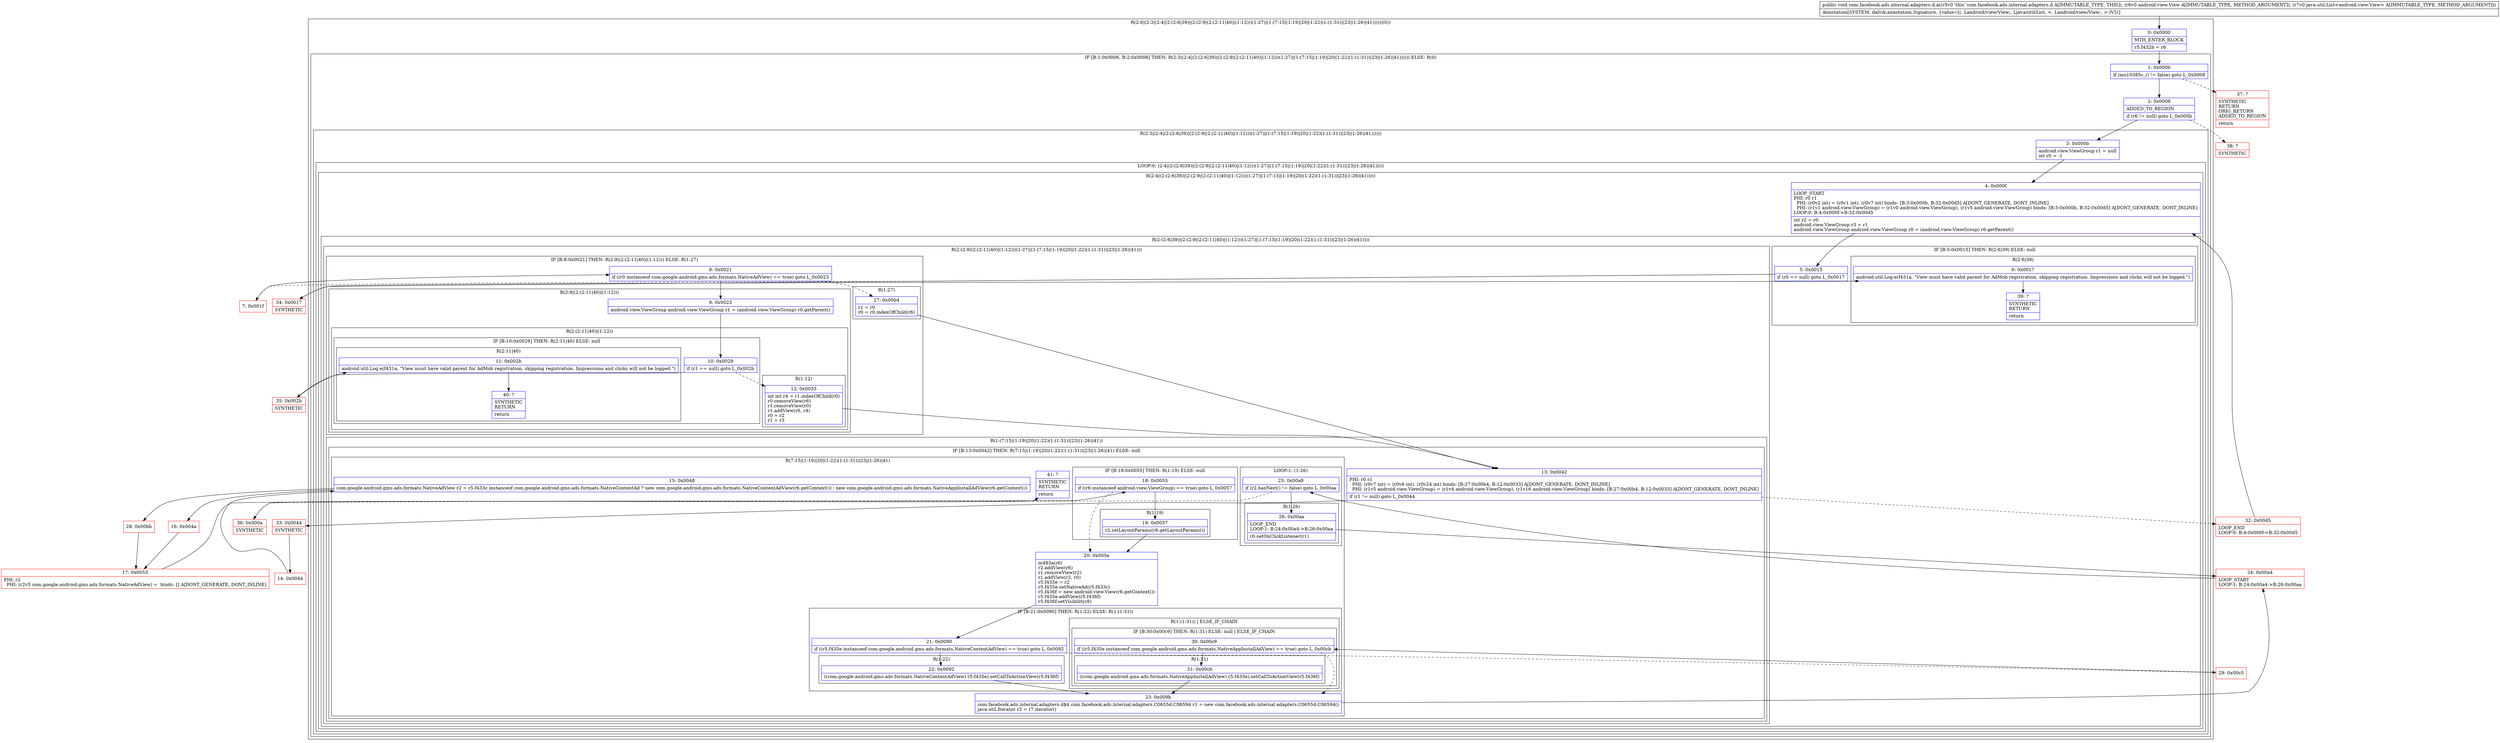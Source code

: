 digraph "CFG forcom.facebook.ads.internal.adapters.d.a(Landroid\/view\/View;Ljava\/util\/List;)V" {
subgraph cluster_Region_1672890169 {
label = "R(2:0|(2:3|(2:4|(2:(2:6|39)|(2:(2:9|(2:(2:11|40)|(1:12)))(1:27)|(1:(7:15|(1:19)|20|(1:22)(1:(1:31))|23|(1:26)|41))))))(0))";
node [shape=record,color=blue];
Node_0 [shape=record,label="{0\:\ 0x0000|MTH_ENTER_BLOCK\l|r5.f432b = r6\l}"];
subgraph cluster_IfRegion_1474814036 {
label = "IF [B:1:0x0006, B:2:0x0008] THEN: R(2:3|(2:4|(2:(2:6|39)|(2:(2:9|(2:(2:11|40)|(1:12)))(1:27)|(1:(7:15|(1:19)|20|(1:22)(1:(1:31))|23|(1:26)|41)))))) ELSE: R(0)";
node [shape=record,color=blue];
Node_1 [shape=record,label="{1\:\ 0x0006|if (mo10385c_() != false) goto L_0x0008\l}"];
Node_2 [shape=record,label="{2\:\ 0x0008|ADDED_TO_REGION\l|if (r6 != null) goto L_0x000b\l}"];
subgraph cluster_Region_700506774 {
label = "R(2:3|(2:4|(2:(2:6|39)|(2:(2:9|(2:(2:11|40)|(1:12)))(1:27)|(1:(7:15|(1:19)|20|(1:22)(1:(1:31))|23|(1:26)|41))))))";
node [shape=record,color=blue];
Node_3 [shape=record,label="{3\:\ 0x000b|android.view.ViewGroup r1 = null\lint r0 = \-1\l}"];
subgraph cluster_LoopRegion_539159588 {
label = "LOOP:0: (2:4|(2:(2:6|39)|(2:(2:9|(2:(2:11|40)|(1:12)))(1:27)|(1:(7:15|(1:19)|20|(1:22)(1:(1:31))|23|(1:26)|41)))))";
node [shape=record,color=blue];
subgraph cluster_Region_1786819976 {
label = "R(2:4|(2:(2:6|39)|(2:(2:9|(2:(2:11|40)|(1:12)))(1:27)|(1:(7:15|(1:19)|20|(1:22)(1:(1:31))|23|(1:26)|41)))))";
node [shape=record,color=blue];
Node_4 [shape=record,label="{4\:\ 0x000f|LOOP_START\lPHI: r0 r1 \l  PHI: (r0v2 int) = (r0v1 int), (r0v7 int) binds: [B:3:0x000b, B:32:0x00d5] A[DONT_GENERATE, DONT_INLINE]\l  PHI: (r1v1 android.view.ViewGroup) = (r1v0 android.view.ViewGroup), (r1v5 android.view.ViewGroup) binds: [B:3:0x000b, B:32:0x00d5] A[DONT_GENERATE, DONT_INLINE]\lLOOP:0: B:4:0x000f\-\>B:32:0x00d5\l|int r2 = r0\landroid.view.ViewGroup r3 = r1\landroid.view.ViewGroup android.view.ViewGroup r0 = (android.view.ViewGroup) r6.getParent()\l}"];
subgraph cluster_Region_1384263644 {
label = "R(2:(2:6|39)|(2:(2:9|(2:(2:11|40)|(1:12)))(1:27)|(1:(7:15|(1:19)|20|(1:22)(1:(1:31))|23|(1:26)|41))))";
node [shape=record,color=blue];
subgraph cluster_IfRegion_552000239 {
label = "IF [B:5:0x0015] THEN: R(2:6|39) ELSE: null";
node [shape=record,color=blue];
Node_5 [shape=record,label="{5\:\ 0x0015|if (r0 == null) goto L_0x0017\l}"];
subgraph cluster_Region_56374586 {
label = "R(2:6|39)";
node [shape=record,color=blue];
Node_6 [shape=record,label="{6\:\ 0x0017|android.util.Log.e(f431a, \"View must have valid parent for AdMob registration, skipping registration. Impressions and clicks will not be logged.\")\l}"];
Node_39 [shape=record,label="{39\:\ ?|SYNTHETIC\lRETURN\l|return\l}"];
}
}
subgraph cluster_Region_1800503365 {
label = "R(2:(2:9|(2:(2:11|40)|(1:12)))(1:27)|(1:(7:15|(1:19)|20|(1:22)(1:(1:31))|23|(1:26)|41)))";
node [shape=record,color=blue];
subgraph cluster_IfRegion_1336215438 {
label = "IF [B:8:0x0021] THEN: R(2:9|(2:(2:11|40)|(1:12))) ELSE: R(1:27)";
node [shape=record,color=blue];
Node_8 [shape=record,label="{8\:\ 0x0021|if ((r0 instanceof com.google.android.gms.ads.formats.NativeAdView) == true) goto L_0x0023\l}"];
subgraph cluster_Region_1522195128 {
label = "R(2:9|(2:(2:11|40)|(1:12)))";
node [shape=record,color=blue];
Node_9 [shape=record,label="{9\:\ 0x0023|android.view.ViewGroup android.view.ViewGroup r1 = (android.view.ViewGroup) r0.getParent()\l}"];
subgraph cluster_Region_1554318023 {
label = "R(2:(2:11|40)|(1:12))";
node [shape=record,color=blue];
subgraph cluster_IfRegion_1486258251 {
label = "IF [B:10:0x0029] THEN: R(2:11|40) ELSE: null";
node [shape=record,color=blue];
Node_10 [shape=record,label="{10\:\ 0x0029|if (r1 == null) goto L_0x002b\l}"];
subgraph cluster_Region_530197056 {
label = "R(2:11|40)";
node [shape=record,color=blue];
Node_11 [shape=record,label="{11\:\ 0x002b|android.util.Log.e(f431a, \"View must have valid parent for AdMob registration, skipping registration. Impressions and clicks will not be logged.\")\l}"];
Node_40 [shape=record,label="{40\:\ ?|SYNTHETIC\lRETURN\l|return\l}"];
}
}
subgraph cluster_Region_1967227752 {
label = "R(1:12)";
node [shape=record,color=blue];
Node_12 [shape=record,label="{12\:\ 0x0033|int int r4 = r1.indexOfChild(r0)\lr0.removeView(r6)\lr1.removeView(r0)\lr1.addView(r6, r4)\lr0 = r2\lr1 = r3\l}"];
}
}
}
subgraph cluster_Region_117658675 {
label = "R(1:27)";
node [shape=record,color=blue];
Node_27 [shape=record,label="{27\:\ 0x00b4|r1 = r0\lr0 = r0.indexOfChild(r6)\l}"];
}
}
subgraph cluster_Region_2098018668 {
label = "R(1:(7:15|(1:19)|20|(1:22)(1:(1:31))|23|(1:26)|41))";
node [shape=record,color=blue];
subgraph cluster_IfRegion_1157250588 {
label = "IF [B:13:0x0042] THEN: R(7:15|(1:19)|20|(1:22)(1:(1:31))|23|(1:26)|41) ELSE: null";
node [shape=record,color=blue];
Node_13 [shape=record,label="{13\:\ 0x0042|PHI: r0 r1 \l  PHI: (r0v7 int) = (r0v6 int), (r0v24 int) binds: [B:27:0x00b4, B:12:0x0033] A[DONT_GENERATE, DONT_INLINE]\l  PHI: (r1v5 android.view.ViewGroup) = (r1v4 android.view.ViewGroup), (r1v16 android.view.ViewGroup) binds: [B:27:0x00b4, B:12:0x0033] A[DONT_GENERATE, DONT_INLINE]\l|if (r1 != null) goto L_0x0044\l}"];
subgraph cluster_Region_1506101372 {
label = "R(7:15|(1:19)|20|(1:22)(1:(1:31))|23|(1:26)|41)";
node [shape=record,color=blue];
Node_15 [shape=record,label="{15\:\ 0x0048|com.google.android.gms.ads.formats.NativeAdView r2 = r5.f433c instanceof com.google.android.gms.ads.formats.NativeContentAd ? new com.google.android.gms.ads.formats.NativeContentAdView(r6.getContext()) : new com.google.android.gms.ads.formats.NativeAppInstallAdView(r6.getContext())\l}"];
subgraph cluster_IfRegion_448384288 {
label = "IF [B:18:0x0055] THEN: R(1:19) ELSE: null";
node [shape=record,color=blue];
Node_18 [shape=record,label="{18\:\ 0x0055|if ((r6 instanceof android.view.ViewGroup) == true) goto L_0x0057\l}"];
subgraph cluster_Region_693108539 {
label = "R(1:19)";
node [shape=record,color=blue];
Node_19 [shape=record,label="{19\:\ 0x0057|r2.setLayoutParams(r6.getLayoutParams())\l}"];
}
}
Node_20 [shape=record,label="{20\:\ 0x005e|m483a(r6)\lr2.addView(r6)\lr1.removeView(r2)\lr1.addView(r2, r0)\lr5.f435e = r2\lr5.f435e.setNativeAd(r5.f433c)\lr5.f436f = new android.view.View(r6.getContext())\lr5.f435e.addView(r5.f436f)\lr5.f436f.setVisibility(8)\l}"];
subgraph cluster_IfRegion_1862162314 {
label = "IF [B:21:0x0090] THEN: R(1:22) ELSE: R(1:(1:31))";
node [shape=record,color=blue];
Node_21 [shape=record,label="{21\:\ 0x0090|if ((r5.f435e instanceof com.google.android.gms.ads.formats.NativeContentAdView) == true) goto L_0x0092\l}"];
subgraph cluster_Region_553171007 {
label = "R(1:22)";
node [shape=record,color=blue];
Node_22 [shape=record,label="{22\:\ 0x0092|((com.google.android.gms.ads.formats.NativeContentAdView) r5.f435e).setCallToActionView(r5.f436f)\l}"];
}
subgraph cluster_Region_875180821 {
label = "R(1:(1:31)) | ELSE_IF_CHAIN\l";
node [shape=record,color=blue];
subgraph cluster_IfRegion_1622030461 {
label = "IF [B:30:0x00c9] THEN: R(1:31) ELSE: null | ELSE_IF_CHAIN\l";
node [shape=record,color=blue];
Node_30 [shape=record,label="{30\:\ 0x00c9|if ((r5.f435e instanceof com.google.android.gms.ads.formats.NativeAppInstallAdView) == true) goto L_0x00cb\l}"];
subgraph cluster_Region_2087739877 {
label = "R(1:31)";
node [shape=record,color=blue];
Node_31 [shape=record,label="{31\:\ 0x00cb|((com.google.android.gms.ads.formats.NativeAppInstallAdView) r5.f435e).setCallToActionView(r5.f436f)\l}"];
}
}
}
}
Node_23 [shape=record,label="{23\:\ 0x009b|com.facebook.ads.internal.adapters.d$4 com.facebook.ads.internal.adapters.C0655d.C06594 r1 = new com.facebook.ads.internal.adapters.C0655d.C06594()\ljava.util.Iterator r2 = r7.iterator()\l}"];
subgraph cluster_LoopRegion_422319892 {
label = "LOOP:1: (1:26)";
node [shape=record,color=blue];
Node_25 [shape=record,label="{25\:\ 0x00a8|if (r2.hasNext() != false) goto L_0x00aa\l}"];
subgraph cluster_Region_1063807327 {
label = "R(1:26)";
node [shape=record,color=blue];
Node_26 [shape=record,label="{26\:\ 0x00aa|LOOP_END\lLOOP:1: B:24:0x00a4\-\>B:26:0x00aa\l|r0.setOnClickListener(r1)\l}"];
}
}
Node_41 [shape=record,label="{41\:\ ?|SYNTHETIC\lRETURN\l|return\l}"];
}
}
}
}
}
}
}
}
subgraph cluster_Region_2088451519 {
label = "R(0)";
node [shape=record,color=blue];
}
}
}
Node_7 [shape=record,color=red,label="{7\:\ 0x001f}"];
Node_14 [shape=record,color=red,label="{14\:\ 0x0044}"];
Node_16 [shape=record,color=red,label="{16\:\ 0x004a}"];
Node_17 [shape=record,color=red,label="{17\:\ 0x0053|PHI: r2 \l  PHI: (r2v5 com.google.android.gms.ads.formats.NativeAdView) =  binds: [] A[DONT_GENERATE, DONT_INLINE]\l}"];
Node_24 [shape=record,color=red,label="{24\:\ 0x00a4|LOOP_START\lLOOP:1: B:24:0x00a4\-\>B:26:0x00aa\l}"];
Node_28 [shape=record,color=red,label="{28\:\ 0x00bb}"];
Node_29 [shape=record,color=red,label="{29\:\ 0x00c5}"];
Node_32 [shape=record,color=red,label="{32\:\ 0x00d5|LOOP_END\lLOOP:0: B:4:0x000f\-\>B:32:0x00d5\l}"];
Node_33 [shape=record,color=red,label="{33\:\ 0x0044|SYNTHETIC\l}"];
Node_34 [shape=record,color=red,label="{34\:\ 0x0017|SYNTHETIC\l}"];
Node_35 [shape=record,color=red,label="{35\:\ 0x002b|SYNTHETIC\l}"];
Node_36 [shape=record,color=red,label="{36\:\ 0x000a|SYNTHETIC\l}"];
Node_37 [shape=record,color=red,label="{37\:\ ?|SYNTHETIC\lRETURN\lORIG_RETURN\lADDED_TO_REGION\l|return\l}"];
Node_38 [shape=record,color=red,label="{38\:\ ?|SYNTHETIC\l}"];
MethodNode[shape=record,label="{public void com.facebook.ads.internal.adapters.d.a((r5v0 'this' com.facebook.ads.internal.adapters.d A[IMMUTABLE_TYPE, THIS]), (r6v0 android.view.View A[IMMUTABLE_TYPE, METHOD_ARGUMENT]), (r7v0 java.util.List\<android.view.View\> A[IMMUTABLE_TYPE, METHOD_ARGUMENT]))  | Annotation[SYSTEM, dalvik.annotation.Signature, \{value=[(, Landroid\/view\/View;, Ljava\/util\/List, \<, Landroid\/view\/View;, \>;)V]\}]\l}"];
MethodNode -> Node_0;
Node_0 -> Node_1;
Node_1 -> Node_2;
Node_1 -> Node_37[style=dashed];
Node_2 -> Node_3;
Node_2 -> Node_38[style=dashed];
Node_3 -> Node_4;
Node_4 -> Node_5;
Node_5 -> Node_7[style=dashed];
Node_5 -> Node_34;
Node_6 -> Node_39;
Node_8 -> Node_9;
Node_8 -> Node_27[style=dashed];
Node_9 -> Node_10;
Node_10 -> Node_12[style=dashed];
Node_10 -> Node_35;
Node_11 -> Node_40;
Node_12 -> Node_13;
Node_27 -> Node_13;
Node_13 -> Node_32[style=dashed];
Node_13 -> Node_33;
Node_15 -> Node_16;
Node_15 -> Node_28;
Node_18 -> Node_19;
Node_18 -> Node_20[style=dashed];
Node_19 -> Node_20;
Node_20 -> Node_21;
Node_21 -> Node_22;
Node_21 -> Node_29[style=dashed];
Node_22 -> Node_23;
Node_30 -> Node_23[style=dashed];
Node_30 -> Node_31;
Node_31 -> Node_23;
Node_23 -> Node_24;
Node_25 -> Node_26;
Node_25 -> Node_36[style=dashed];
Node_26 -> Node_24;
Node_7 -> Node_8;
Node_14 -> Node_15;
Node_16 -> Node_17;
Node_17 -> Node_18;
Node_24 -> Node_25;
Node_28 -> Node_17;
Node_29 -> Node_30;
Node_32 -> Node_4;
Node_33 -> Node_14;
Node_34 -> Node_6;
Node_35 -> Node_11;
Node_36 -> Node_41;
}

